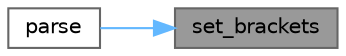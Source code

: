 digraph "set_brackets"
{
 // LATEX_PDF_SIZE
  bgcolor="transparent";
  edge [fontname=Helvetica,fontsize=10,labelfontname=Helvetica,labelfontsize=10];
  node [fontname=Helvetica,fontsize=10,shape=box,height=0.2,width=0.4];
  rankdir="RL";
  Node1 [id="Node000001",label="set_brackets",height=0.2,width=0.4,color="gray40", fillcolor="grey60", style="filled", fontcolor="black",tooltip=" "];
  Node1 -> Node2 [id="edge1_Node000001_Node000002",dir="back",color="steelblue1",style="solid",tooltip=" "];
  Node2 [id="Node000002",label="parse",height=0.2,width=0.4,color="grey40", fillcolor="white", style="filled",URL="$structformatter_3_01_tuple_00_01_char_00_01enable__if__t_3_01fmt_1_1is__tuple__like_3_01_tuple_0858257f959bf6fea2bf2f677029fa45e.html#a8ab971982084b0d00677071064adc679",tooltip=" "];
}
